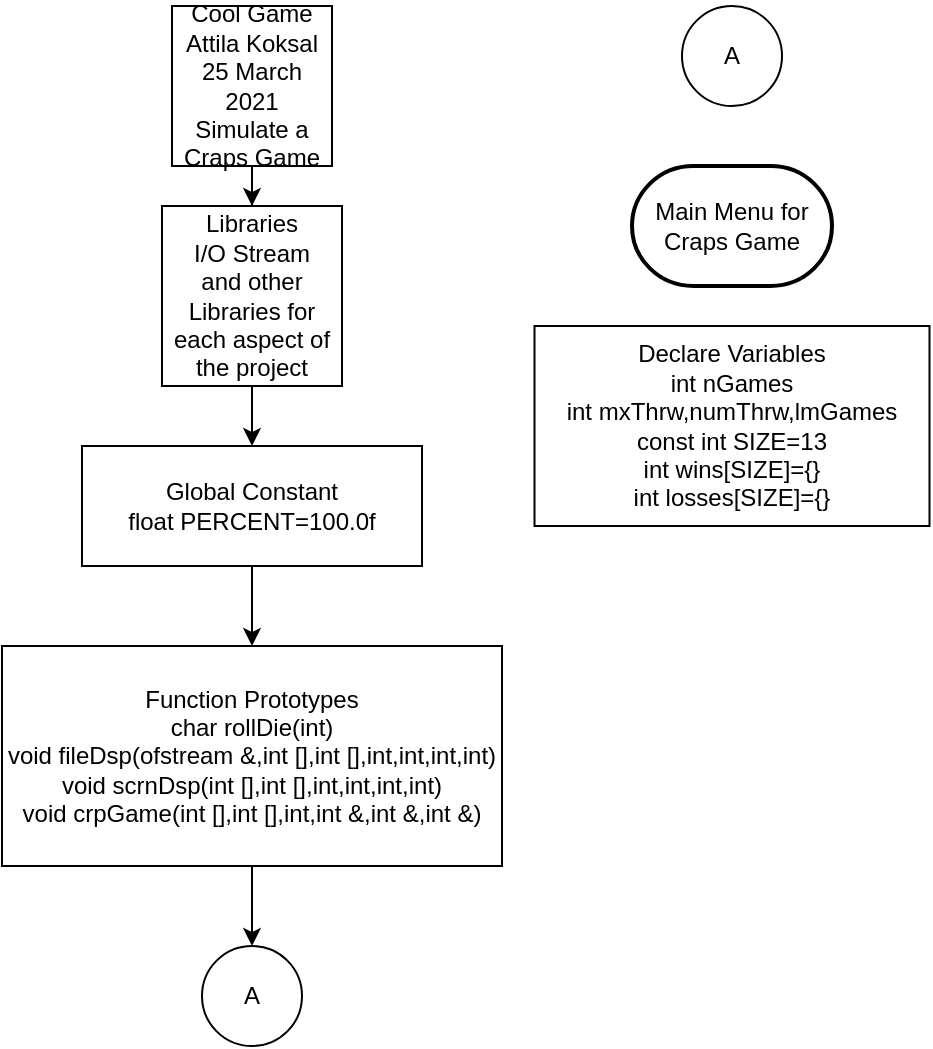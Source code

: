 <mxfile version="14.4.4" type="device"><diagram id="C5RBs43oDa-KdzZeNtuy" name="Page-1"><mxGraphModel dx="1391" dy="773" grid="1" gridSize="10" guides="1" tooltips="1" connect="1" arrows="1" fold="1" page="1" pageScale="1" pageWidth="827" pageHeight="1169" math="0" shadow="0"><root><mxCell id="WIyWlLk6GJQsqaUBKTNV-0"/><mxCell id="WIyWlLk6GJQsqaUBKTNV-1" parent="WIyWlLk6GJQsqaUBKTNV-0"/><mxCell id="mPQuLuSIxWRG8TVKtKjL-20" value="A" style="ellipse;whiteSpace=wrap;html=1;aspect=fixed;" vertex="1" parent="WIyWlLk6GJQsqaUBKTNV-1"><mxGeometry x="345" y="50" width="50" height="50" as="geometry"/></mxCell><mxCell id="mPQuLuSIxWRG8TVKtKjL-24" value="Main Menu for Craps Game" style="strokeWidth=2;html=1;shape=mxgraph.flowchart.terminator;whiteSpace=wrap;" vertex="1" parent="WIyWlLk6GJQsqaUBKTNV-1"><mxGeometry x="320" y="130" width="100" height="60" as="geometry"/></mxCell><mxCell id="mPQuLuSIxWRG8TVKtKjL-26" value="Declare Variables&lt;br&gt;int nGames&lt;br&gt;int mxThrw,numThrw,lmGames&lt;br&gt;const int SIZE=13&lt;br&gt;int wins[SIZE]={}&lt;br&gt;int losses[SIZE]={}" style="rounded=0;whiteSpace=wrap;html=1;" vertex="1" parent="WIyWlLk6GJQsqaUBKTNV-1"><mxGeometry x="271.25" y="210" width="197.5" height="100" as="geometry"/></mxCell><mxCell id="mPQuLuSIxWRG8TVKtKjL-0" value="Cool Game&lt;br&gt;Attila Koksal&lt;br&gt;25 March 2021&lt;br&gt;Simulate a Craps Game" style="whiteSpace=wrap;html=1;aspect=fixed;" vertex="1" parent="WIyWlLk6GJQsqaUBKTNV-1"><mxGeometry x="90" y="50" width="80" height="80" as="geometry"/></mxCell><mxCell id="mPQuLuSIxWRG8TVKtKjL-32" value="" style="edgeStyle=orthogonalEdgeStyle;rounded=0;orthogonalLoop=1;jettySize=auto;html=1;" edge="1" parent="WIyWlLk6GJQsqaUBKTNV-1" source="mPQuLuSIxWRG8TVKtKjL-1" target="mPQuLuSIxWRG8TVKtKjL-27"><mxGeometry relative="1" as="geometry"/></mxCell><mxCell id="mPQuLuSIxWRG8TVKtKjL-1" value="Libraries&lt;br&gt;I/O Stream&lt;br&gt;and other Libraries for each aspect of the project&lt;br&gt;" style="whiteSpace=wrap;html=1;aspect=fixed;" vertex="1" parent="WIyWlLk6GJQsqaUBKTNV-1"><mxGeometry x="85" y="150" width="90" height="90" as="geometry"/></mxCell><mxCell id="mPQuLuSIxWRG8TVKtKjL-13" value="" style="edgeStyle=orthogonalEdgeStyle;rounded=0;orthogonalLoop=1;jettySize=auto;html=1;" edge="1" parent="WIyWlLk6GJQsqaUBKTNV-1" source="mPQuLuSIxWRG8TVKtKjL-0" target="mPQuLuSIxWRG8TVKtKjL-1"><mxGeometry x="10" y="50" as="geometry"/></mxCell><mxCell id="mPQuLuSIxWRG8TVKtKjL-16" value="A" style="ellipse;whiteSpace=wrap;html=1;aspect=fixed;" vertex="1" parent="WIyWlLk6GJQsqaUBKTNV-1"><mxGeometry x="105" y="520" width="50" height="50" as="geometry"/></mxCell><mxCell id="mPQuLuSIxWRG8TVKtKjL-36" value="" style="edgeStyle=orthogonalEdgeStyle;rounded=0;orthogonalLoop=1;jettySize=auto;html=1;" edge="1" parent="WIyWlLk6GJQsqaUBKTNV-1" source="mPQuLuSIxWRG8TVKtKjL-27" target="mPQuLuSIxWRG8TVKtKjL-34"><mxGeometry relative="1" as="geometry"/></mxCell><mxCell id="mPQuLuSIxWRG8TVKtKjL-27" value="&lt;span&gt;Global Constant&lt;/span&gt;&lt;br&gt;&lt;span&gt;float PERCENT=100.0f&lt;/span&gt;" style="rounded=0;whiteSpace=wrap;html=1;" vertex="1" parent="WIyWlLk6GJQsqaUBKTNV-1"><mxGeometry x="45" y="270" width="170" height="60" as="geometry"/></mxCell><mxCell id="mPQuLuSIxWRG8TVKtKjL-35" value="" style="edgeStyle=orthogonalEdgeStyle;rounded=0;orthogonalLoop=1;jettySize=auto;html=1;" edge="1" parent="WIyWlLk6GJQsqaUBKTNV-1" source="mPQuLuSIxWRG8TVKtKjL-34" target="mPQuLuSIxWRG8TVKtKjL-16"><mxGeometry relative="1" as="geometry"/></mxCell><mxCell id="mPQuLuSIxWRG8TVKtKjL-34" value="&lt;span&gt;Function Prototypes&lt;/span&gt;&lt;br&gt;&lt;span&gt;char rollDie(int)&lt;/span&gt;&lt;br&gt;&lt;span&gt;void fileDsp(ofstream &amp;amp;,int [],int [],int,int,int,int)&lt;/span&gt;&lt;br&gt;&lt;span&gt;void scrnDsp(int [],int [],int,int,int,int)&lt;/span&gt;&lt;br&gt;&lt;span&gt;void crpGame(int [],int [],int,int &amp;amp;,int &amp;amp;,int &amp;amp;)&lt;/span&gt;" style="rounded=0;whiteSpace=wrap;html=1;" vertex="1" parent="WIyWlLk6GJQsqaUBKTNV-1"><mxGeometry x="5" y="370" width="250" height="110" as="geometry"/></mxCell></root></mxGraphModel></diagram></mxfile>
